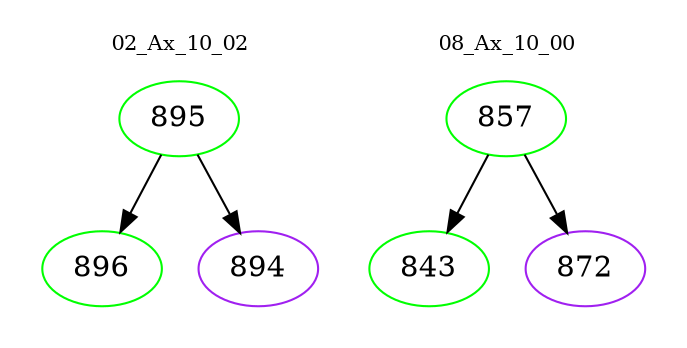 digraph{
subgraph cluster_0 {
color = white
label = "02_Ax_10_02";
fontsize=10;
T0_895 [label="895", color="green"]
T0_895 -> T0_896 [color="black"]
T0_896 [label="896", color="green"]
T0_895 -> T0_894 [color="black"]
T0_894 [label="894", color="purple"]
}
subgraph cluster_1 {
color = white
label = "08_Ax_10_00";
fontsize=10;
T1_857 [label="857", color="green"]
T1_857 -> T1_843 [color="black"]
T1_843 [label="843", color="green"]
T1_857 -> T1_872 [color="black"]
T1_872 [label="872", color="purple"]
}
}
